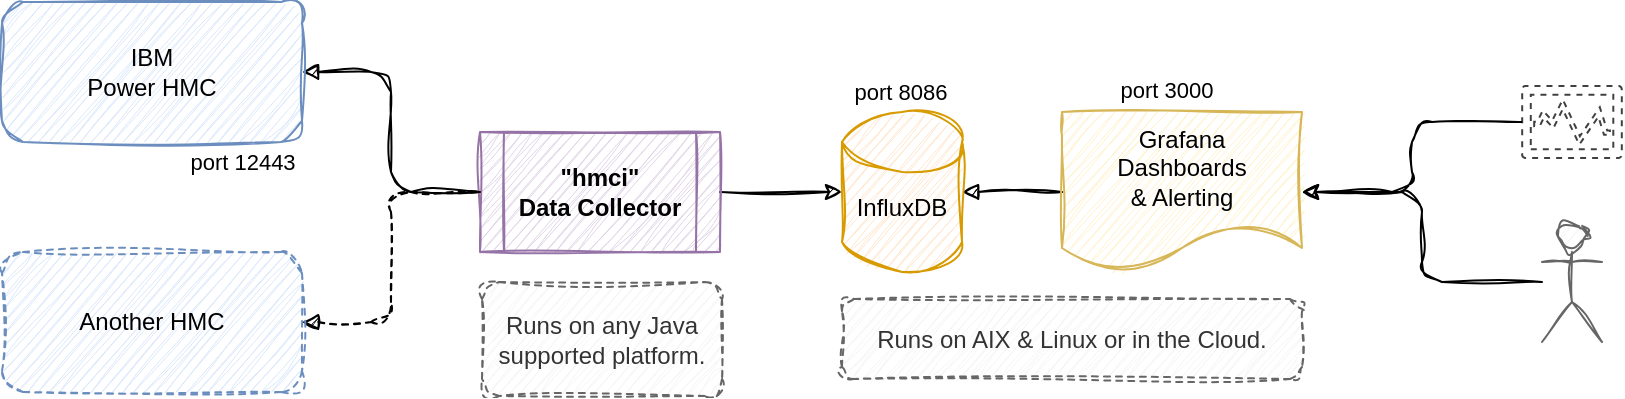 <mxfile version="24.6.4" type="device">
  <diagram id="a7nnNqAxPxhrp0sOKCIs" name="Page-1">
    <mxGraphModel dx="1114" dy="1027" grid="1" gridSize="10" guides="1" tooltips="1" connect="1" arrows="1" fold="1" page="1" pageScale="1" pageWidth="1169" pageHeight="827" background="#FFFFFF" math="0" shadow="0">
      <root>
        <mxCell id="0" />
        <mxCell id="1" parent="0" />
        <mxCell id="eK-2ea2avwDUNnB4NnFu-4" style="edgeStyle=orthogonalEdgeStyle;rounded=1;orthogonalLoop=1;jettySize=auto;html=1;sketch=1;endArrow=none;endFill=0;startArrow=block;startFill=1;curveFitting=1;jiggle=2;strokeColor=#000000;" parent="1" source="eK-2ea2avwDUNnB4NnFu-1" target="eK-2ea2avwDUNnB4NnFu-3" edge="1">
          <mxGeometry relative="1" as="geometry" />
        </mxCell>
        <mxCell id="eK-2ea2avwDUNnB4NnFu-1" value="&lt;br&gt;InfluxDB" style="shape=cylinder2;whiteSpace=wrap;html=1;boundedLbl=1;backgroundOutline=1;size=15;fillColor=#ffe6cc;strokeColor=#d79b00;sketch=1;curveFitting=1;jiggle=2;fontColor=#000000;" parent="1" vertex="1">
          <mxGeometry x="460" y="75" width="60" height="80" as="geometry" />
        </mxCell>
        <mxCell id="eK-2ea2avwDUNnB4NnFu-5" style="edgeStyle=orthogonalEdgeStyle;rounded=1;orthogonalLoop=1;jettySize=auto;html=1;sketch=1;curveFitting=1;jiggle=2;strokeColor=#000000;" parent="1" source="eK-2ea2avwDUNnB4NnFu-2" target="eK-2ea2avwDUNnB4NnFu-1" edge="1">
          <mxGeometry relative="1" as="geometry" />
        </mxCell>
        <mxCell id="eK-2ea2avwDUNnB4NnFu-2" value="&lt;div&gt;&lt;b&gt;&quot;hmci&quot;&lt;/b&gt;&lt;/div&gt;&lt;div&gt;&lt;b&gt;Data Collector&lt;/b&gt;&lt;/div&gt;" style="shape=process;whiteSpace=wrap;html=1;backgroundOutline=1;fillColor=#e1d5e7;strokeColor=#9673a6;shadow=0;glass=0;rounded=0;gradientColor=none;sketch=1;curveFitting=1;jiggle=2;labelBackgroundColor=none;labelBorderColor=none;fontColor=#000000;" parent="1" vertex="1">
          <mxGeometry x="279" y="85" width="120" height="60" as="geometry" />
        </mxCell>
        <mxCell id="eK-2ea2avwDUNnB4NnFu-3" value="&lt;div&gt;Grafana&lt;/div&gt;&lt;div&gt;Dashboards&lt;/div&gt;&lt;div&gt;&amp;amp; Alerting&lt;br&gt;&lt;/div&gt;" style="shape=document;whiteSpace=wrap;html=1;boundedLbl=1;fillColor=#fff2cc;strokeColor=#d6b656;sketch=1;curveFitting=1;jiggle=2;fontColor=#000000;" parent="1" vertex="1">
          <mxGeometry x="570" y="75" width="120" height="80" as="geometry" />
        </mxCell>
        <mxCell id="eK-2ea2avwDUNnB4NnFu-7" style="edgeStyle=orthogonalEdgeStyle;rounded=1;orthogonalLoop=1;jettySize=auto;html=1;sketch=1;startArrow=block;startFill=1;endArrow=none;endFill=0;curveFitting=1;jiggle=2;strokeColor=#000000;" parent="1" source="eK-2ea2avwDUNnB4NnFu-6" target="eK-2ea2avwDUNnB4NnFu-2" edge="1">
          <mxGeometry relative="1" as="geometry" />
        </mxCell>
        <mxCell id="3" value="port 12443" style="edgeLabel;html=1;align=center;verticalAlign=middle;resizable=0;points=[];sketch=1;curveFitting=1;jiggle=2;fontColor=#000000;labelBackgroundColor=none;" parent="eK-2ea2avwDUNnB4NnFu-7" vertex="1" connectable="0">
          <mxGeometry x="-0.463" y="-3" relative="1" as="geometry">
            <mxPoint x="-70" y="42" as="offset" />
          </mxGeometry>
        </mxCell>
        <mxCell id="eK-2ea2avwDUNnB4NnFu-6" value="&lt;div&gt;IBM&lt;br&gt;&lt;/div&gt;&lt;div&gt;Power HMC&lt;/div&gt;" style="rounded=1;whiteSpace=wrap;html=1;fillColor=#dae8fc;strokeColor=#6c8ebf;sketch=1;curveFitting=1;jiggle=2;fontColor=#000000;" parent="1" vertex="1">
          <mxGeometry x="40" y="20" width="150" height="70" as="geometry" />
        </mxCell>
        <mxCell id="eK-2ea2avwDUNnB4NnFu-9" style="edgeStyle=orthogonalEdgeStyle;rounded=1;orthogonalLoop=1;jettySize=auto;html=1;dashed=1;sketch=1;startArrow=block;startFill=1;endArrow=none;endFill=0;curveFitting=1;jiggle=2;strokeColor=#000000;" parent="1" source="eK-2ea2avwDUNnB4NnFu-8" target="eK-2ea2avwDUNnB4NnFu-2" edge="1">
          <mxGeometry relative="1" as="geometry" />
        </mxCell>
        <mxCell id="eK-2ea2avwDUNnB4NnFu-8" value="&lt;div&gt;Another HMC&lt;/div&gt;" style="rounded=1;whiteSpace=wrap;html=1;strokeColor=#6c8ebf;dashed=1;fillColor=#dae8fc;sketch=1;curveFitting=1;jiggle=2;fontColor=#000000;" parent="1" vertex="1">
          <mxGeometry x="40" y="145" width="150" height="70" as="geometry" />
        </mxCell>
        <mxCell id="il_gvp9eyNAKFmqyvHfq-2" value="Runs on AIX &amp;amp; Linux or in the Cloud." style="rounded=1;whiteSpace=wrap;html=1;dashed=1;sketch=1;curveFitting=1;jiggle=2;fillColor=#f5f5f5;fontColor=#333333;strokeColor=#666666;" parent="1" vertex="1">
          <mxGeometry x="460" y="168.5" width="230" height="40" as="geometry" />
        </mxCell>
        <mxCell id="il_gvp9eyNAKFmqyvHfq-3" value="&lt;div&gt;&lt;span style=&quot;background-color: initial;&quot;&gt;Runs on any Java supported platform.&lt;/span&gt;&lt;br&gt;&lt;/div&gt;" style="rounded=1;whiteSpace=wrap;html=1;dashed=1;sketch=1;curveFitting=1;jiggle=2;fillColor=#f5f5f5;fontColor=#333333;strokeColor=#666666;" parent="1" vertex="1">
          <mxGeometry x="280" y="160" width="120" height="57" as="geometry" />
        </mxCell>
        <mxCell id="4" value="port 8086" style="edgeLabel;html=1;align=center;verticalAlign=middle;resizable=0;points=[];sketch=1;curveFitting=1;jiggle=2;labelBackgroundColor=none;fontColor=#000000;" parent="1" vertex="1" connectable="0">
          <mxGeometry x="486" y="48" as="geometry">
            <mxPoint x="3" y="17" as="offset" />
          </mxGeometry>
        </mxCell>
        <mxCell id="5" value="port 3000" style="edgeLabel;html=1;align=center;verticalAlign=middle;resizable=0;points=[];sketch=1;curveFitting=1;jiggle=2;labelBackgroundColor=none;fontColor=#000000;" parent="1" vertex="1" connectable="0">
          <mxGeometry x="500" y="80" as="geometry">
            <mxPoint x="122" y="-16" as="offset" />
          </mxGeometry>
        </mxCell>
        <mxCell id="8" style="edgeStyle=orthogonalEdgeStyle;rounded=1;orthogonalLoop=1;jettySize=auto;html=1;startArrow=none;startFill=0;endArrow=classic;endFill=1;strokeColor=#000000;sketch=1;curveFitting=1;jiggle=2;" parent="1" source="7" target="eK-2ea2avwDUNnB4NnFu-3" edge="1">
          <mxGeometry relative="1" as="geometry" />
        </mxCell>
        <mxCell id="7" value="" style="shape=umlActor;verticalLabelPosition=bottom;verticalAlign=top;html=1;outlineConnect=0;sketch=1;curveFitting=1;jiggle=2;fillColor=#f5f5f5;fontColor=#333333;strokeColor=#666666;" parent="1" vertex="1">
          <mxGeometry x="810" y="130" width="30" height="60" as="geometry" />
        </mxCell>
        <mxCell id="HuDfst_B4G-cJXnaIiwU-9" style="edgeStyle=orthogonalEdgeStyle;rounded=1;orthogonalLoop=1;jettySize=auto;html=1;sketch=1;exitX=0;exitY=0.5;exitDx=0;exitDy=0;exitPerimeter=0;curveFitting=1;jiggle=2;strokeColor=#000000;" parent="1" source="ELxNKaPeGcrwnc6_koLf-10" target="eK-2ea2avwDUNnB4NnFu-3" edge="1">
          <mxGeometry relative="1" as="geometry">
            <mxPoint x="795.5" y="80" as="sourcePoint" />
          </mxGeometry>
        </mxCell>
        <mxCell id="ELxNKaPeGcrwnc6_koLf-10" value="" style="aspect=fixed;pointerEvents=1;shadow=0;dashed=1;html=1;labelPosition=center;verticalLabelPosition=bottom;verticalAlign=top;align=center;shape=mxgraph.mscae.enterprise.performance_monitor;strokeWidth=1;opacity=75;" parent="1" vertex="1">
          <mxGeometry x="800" y="62" width="50" height="36" as="geometry" />
        </mxCell>
      </root>
    </mxGraphModel>
  </diagram>
</mxfile>
